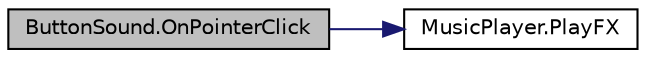digraph "ButtonSound.OnPointerClick"
{
  edge [fontname="Helvetica",fontsize="10",labelfontname="Helvetica",labelfontsize="10"];
  node [fontname="Helvetica",fontsize="10",shape=record];
  rankdir="LR";
  Node0 [label="ButtonSound.OnPointerClick",height=0.2,width=0.4,color="black", fillcolor="grey75", style="filled", fontcolor="black"];
  Node0 -> Node1 [color="midnightblue",fontsize="10",style="solid",fontname="Helvetica"];
  Node1 [label="MusicPlayer.PlayFX",height=0.2,width=0.4,color="black", fillcolor="white", style="filled",URL="$class_music_player.html#ae64f83705fb319f7cabb29a7d04312b7",tooltip="Play an effect one shot "];
}
